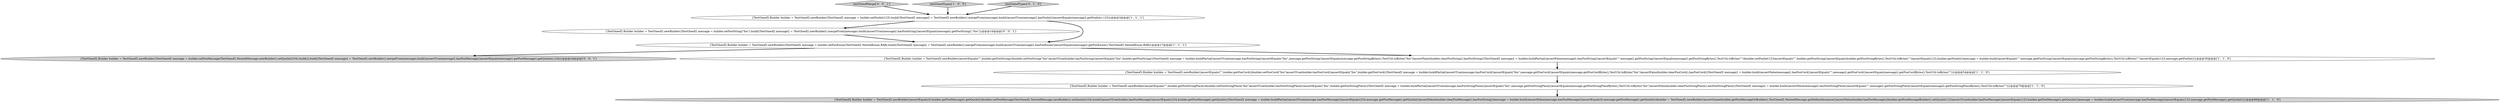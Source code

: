 digraph {
2 [style = filled, label = "{TestOneof2.Builder builder = TestOneof2.newBuilder()TestOneof2 message = builder.setFooInt(123).build()TestOneof2 message2 = TestOneof2.newBuilder().mergeFrom(message).build()assertTrue(message2.hasFooInt())assertEquals(message2.getFooInt(),123)}@@@3@@@['1', '1', '1']", fillcolor = white, shape = ellipse image = "AAA0AAABBB1BBB"];
8 [style = filled, label = "testOneofMerge['0', '0', '1']", fillcolor = lightgray, shape = diamond image = "AAA0AAABBB3BBB"];
10 [style = filled, label = "{TestOneof2.Builder builder = TestOneof2.newBuilder()TestOneof2 message = builder.setFooMessage(TestOneof2.NestedMessage.newBuilder().setQuxInt(234).build()).build()TestOneof2 message2 = TestOneof2.newBuilder().mergeFrom(message).build()assertTrue(message2.hasFooMessage())assertEquals(message2.getFooMessage().getQuxInt(),234)}@@@24@@@['0', '0', '1']", fillcolor = lightgray, shape = ellipse image = "AAA0AAABBB3BBB"];
3 [style = filled, label = "{TestOneof2.Builder builder = TestOneof2.newBuilder()assertEquals(\"\",builder.getFooString())builder.setFooString(\"foo\")assertTrue(builder.hasFooString())assertEquals(\"foo\",builder.getFooString())TestOneof2 message = builder.buildPartial()assertTrue(message.hasFooString())assertEquals(\"foo\",message.getFooString())assertEquals(message.getFooStringBytes(),TestUtil.toBytes(\"foo\"))assertFalse(builder.clearFooString().hasFooString())TestOneof2 message2 = builder.buildPartial()assertFalse(message2.hasFooString())assertEquals(\"\",message2.getFooString())assertEquals(message2.getFooStringBytes(),TestUtil.toBytes(\"\"))builder.setFooInt(123)assertEquals(\"\",builder.getFooString())assertEquals(builder.getFooStringBytes(),TestUtil.toBytes(\"\"))assertEquals(123,builder.getFooInt())message = builder.build()assertEquals(\"\",message.getFooString())assertEquals(message.getFooStringBytes(),TestUtil.toBytes(\"\"))assertEquals(123,message.getFooInt())}@@@30@@@['1', '1', '0']", fillcolor = white, shape = ellipse image = "AAA0AAABBB1BBB"];
1 [style = filled, label = "{TestOneof2.Builder builder = TestOneof2.newBuilder()assertEquals(\"\",builder.getFooCord())builder.setFooCord(\"foo\")assertTrue(builder.hasFooCord())assertEquals(\"foo\",builder.getFooCord())TestOneof2 message = builder.buildPartial()assertTrue(message.hasFooCord())assertEquals(\"foo\",message.getFooCord())assertEquals(message.getFooCordBytes(),TestUtil.toBytes(\"foo\"))assertFalse(builder.clearFooCord().hasFooCord())TestOneof2 message2 = builder.build()assertFalse(message2.hasFooCord())assertEquals(\"\",message2.getFooCord())assertEquals(message2.getFooCordBytes(),TestUtil.toBytes(\"\"))}@@@54@@@['1', '1', '0']", fillcolor = white, shape = ellipse image = "AAA0AAABBB1BBB"];
5 [style = filled, label = "{TestOneof2.Builder builder = TestOneof2.newBuilder()assertEquals(0,builder.getFooMessage().getQuxInt())builder.setFooMessage(TestOneof2.NestedMessage.newBuilder().setQuxInt(234).build())assertTrue(builder.hasFooMessage())assertEquals(234,builder.getFooMessage().getQuxInt())TestOneof2 message = builder.buildPartial()assertTrue(message.hasFooMessage())assertEquals(234,message.getFooMessage().getQuxInt())assertFalse(builder.clearFooMessage().hasFooString())message = builder.build()assertFalse(message.hasFooMessage())assertEquals(0,message.getFooMessage().getQuxInt())builder = TestOneof2.newBuilder()assertSame(builder.getFooMessageOrBuilder(),TestOneof2.NestedMessage.getDefaultInstance())assertFalse(builder.hasFooMessage())builder.getFooMessageBuilder().setQuxInt(123)assertTrue(builder.hasFooMessage())assertEquals(123,builder.getFooMessage().getQuxInt())message = builder.build()assertTrue(message.hasFooMessage())assertEquals(123,message.getFooMessage().getQuxInt())}@@@86@@@['1', '1', '0']", fillcolor = lightgray, shape = ellipse image = "AAA0AAABBB1BBB"];
9 [style = filled, label = "{TestOneof2.Builder builder = TestOneof2.newBuilder()TestOneof2 message = builder.setFooString(\"foo\").build()TestOneof2 message2 = TestOneof2.newBuilder().mergeFrom(message).build()assertTrue(message2.hasFooString())assertEquals(message2.getFooString(),\"foo\")}@@@10@@@['0', '0', '1']", fillcolor = white, shape = ellipse image = "AAA0AAABBB3BBB"];
4 [style = filled, label = "{TestOneof2.Builder builder = TestOneof2.newBuilder()assertEquals(\"\",builder.getFooStringPiece())builder.setFooStringPiece(\"foo\")assertTrue(builder.hasFooStringPiece())assertEquals(\"foo\",builder.getFooStringPiece())TestOneof2 message = builder.buildPartial()assertTrue(message.hasFooStringPiece())assertEquals(\"foo\",message.getFooStringPiece())assertEquals(message.getFooStringPieceBytes(),TestUtil.toBytes(\"foo\"))assertFalse(builder.clearFooStringPiece().hasFooStringPiece())TestOneof2 message2 = builder.build()assertFalse(message2.hasFooStringPiece())assertEquals(\"\",message2.getFooStringPiece())assertEquals(message2.getFooStringPieceBytes(),TestUtil.toBytes(\"\"))}@@@70@@@['1', '1', '0']", fillcolor = white, shape = ellipse image = "AAA0AAABBB1BBB"];
6 [style = filled, label = "testOneofTypes['1', '0', '0']", fillcolor = lightgray, shape = diamond image = "AAA0AAABBB1BBB"];
7 [style = filled, label = "testOneofTypes['0', '1', '0']", fillcolor = lightgray, shape = diamond image = "AAA0AAABBB2BBB"];
0 [style = filled, label = "{TestOneof2.Builder builder = TestOneof2.newBuilder()TestOneof2 message = builder.setFooEnum(TestOneof2.NestedEnum.BAR).build()TestOneof2 message2 = TestOneof2.newBuilder().mergeFrom(message).build()assertTrue(message2.hasFooEnum())assertEquals(message2.getFooEnum(),TestOneof2.NestedEnum.BAR)}@@@17@@@['1', '1', '1']", fillcolor = white, shape = ellipse image = "AAA0AAABBB1BBB"];
0->10 [style = bold, label=""];
4->5 [style = bold, label=""];
2->9 [style = bold, label=""];
2->0 [style = bold, label=""];
8->2 [style = bold, label=""];
0->3 [style = bold, label=""];
9->0 [style = bold, label=""];
6->2 [style = bold, label=""];
3->1 [style = bold, label=""];
1->4 [style = bold, label=""];
7->2 [style = bold, label=""];
}
